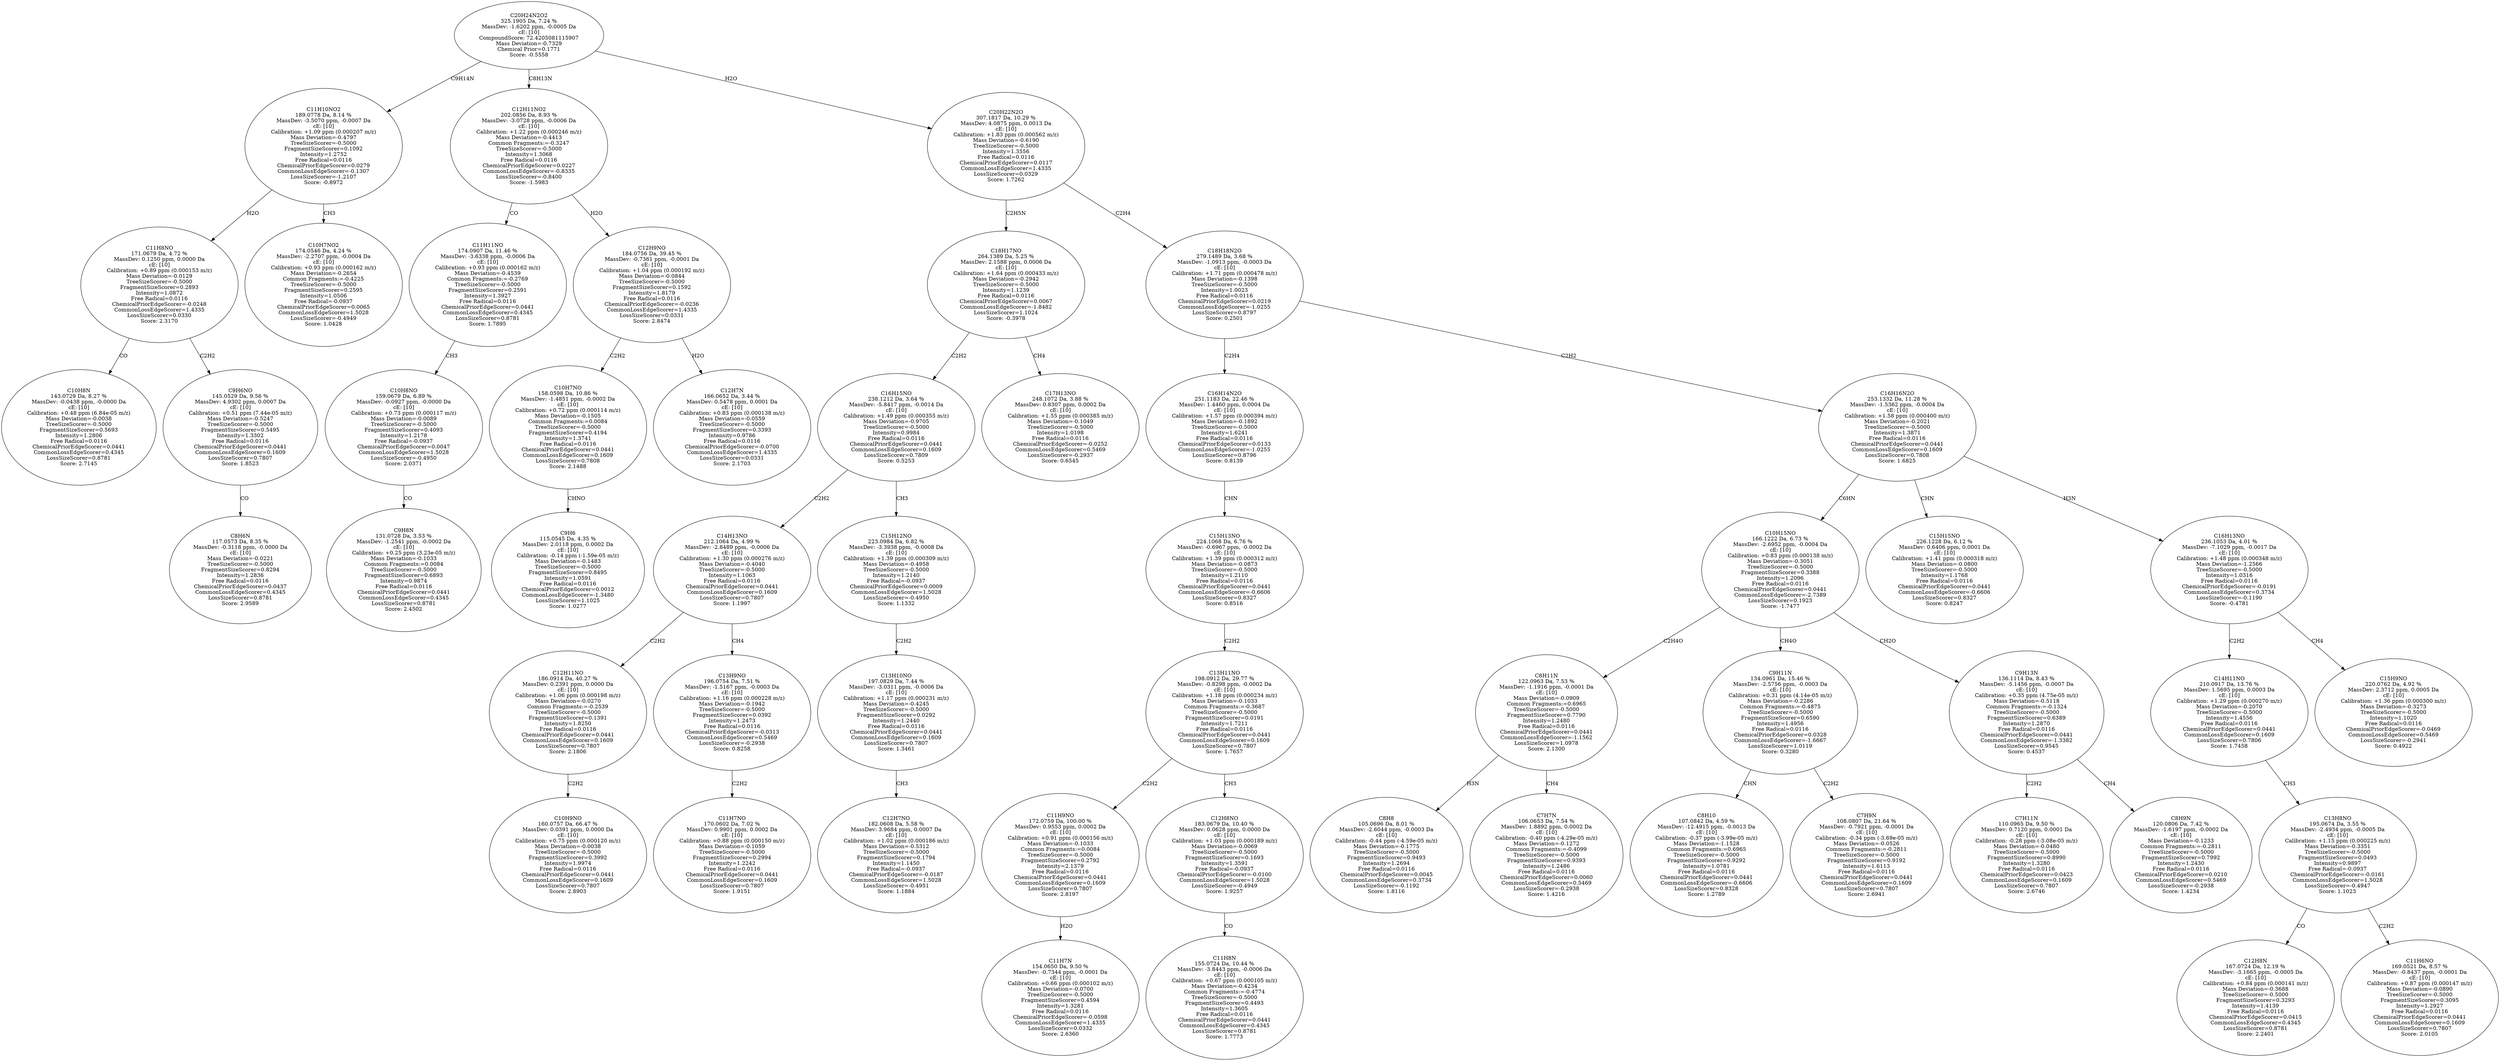 strict digraph {
v1 [label="C10H8N\n143.0729 Da, 8.27 %\nMassDev: -0.0438 ppm, -0.0000 Da\ncE: [10]\nCalibration: +0.48 ppm (6.84e-05 m/z)\nMass Deviation=-0.0038\nTreeSizeScorer=-0.5000\nFragmentSizeScorer=0.5693\nIntensity=1.2806\nFree Radical=0.0116\nChemicalPriorEdgeScorer=0.0441\nCommonLossEdgeScorer=0.4345\nLossSizeScorer=0.8781\nScore: 2.7145"];
v2 [label="C8H6N\n117.0573 Da, 8.35 %\nMassDev: -0.3118 ppm, -0.0000 Da\ncE: [10]\nMass Deviation=-0.0221\nTreeSizeScorer=-0.5000\nFragmentSizeScorer=0.8294\nIntensity=1.2836\nFree Radical=0.0116\nChemicalPriorEdgeScorer=0.0437\nCommonLossEdgeScorer=0.4345\nLossSizeScorer=0.8781\nScore: 2.9589"];
v3 [label="C9H6NO\n145.0529 Da, 9.56 %\nMassDev: 4.9302 ppm, 0.0007 Da\ncE: [10]\nCalibration: +0.51 ppm (7.44e-05 m/z)\nMass Deviation=-0.5247\nTreeSizeScorer=-0.5000\nFragmentSizeScorer=0.5495\nIntensity=1.3302\nFree Radical=0.0116\nChemicalPriorEdgeScorer=0.0441\nCommonLossEdgeScorer=0.1609\nLossSizeScorer=0.7807\nScore: 1.8523"];
v4 [label="C11H8NO\n171.0679 Da, 4.72 %\nMassDev: 0.1250 ppm, 0.0000 Da\ncE: [10]\nCalibration: +0.89 ppm (0.000153 m/z)\nMass Deviation=-0.0129\nTreeSizeScorer=-0.5000\nFragmentSizeScorer=0.2893\nIntensity=1.0872\nFree Radical=0.0116\nChemicalPriorEdgeScorer=-0.0248\nCommonLossEdgeScorer=1.4335\nLossSizeScorer=0.0330\nScore: 2.3170"];
v5 [label="C10H7NO2\n174.0546 Da, 4.24 %\nMassDev: -2.2707 ppm, -0.0004 Da\ncE: [10]\nCalibration: +0.93 ppm (0.000162 m/z)\nMass Deviation=-0.2654\nCommon Fragments:=-0.4225\nTreeSizeScorer=-0.5000\nFragmentSizeScorer=0.2595\nIntensity=1.0506\nFree Radical=-0.0937\nChemicalPriorEdgeScorer=0.0065\nCommonLossEdgeScorer=1.5028\nLossSizeScorer=-0.4949\nScore: 1.0428"];
v6 [label="C11H10NO2\n189.0778 Da, 8.14 %\nMassDev: -3.5070 ppm, -0.0007 Da\ncE: [10]\nCalibration: +1.09 ppm (0.000207 m/z)\nMass Deviation=-0.4797\nTreeSizeScorer=-0.5000\nFragmentSizeScorer=0.1092\nIntensity=1.2752\nFree Radical=0.0116\nChemicalPriorEdgeScorer=0.0279\nCommonLossEdgeScorer=-0.1307\nLossSizeScorer=-1.2107\nScore: -0.8972"];
v7 [label="C9H8N\n131.0728 Da, 3.53 %\nMassDev: -1.2541 ppm, -0.0002 Da\ncE: [10]\nCalibration: +0.25 ppm (3.23e-05 m/z)\nMass Deviation=-0.1033\nCommon Fragments:=0.0084\nTreeSizeScorer=-0.5000\nFragmentSizeScorer=0.6893\nIntensity=0.9874\nFree Radical=0.0116\nChemicalPriorEdgeScorer=0.0441\nCommonLossEdgeScorer=0.4345\nLossSizeScorer=0.8781\nScore: 2.4502"];
v8 [label="C10H8NO\n159.0679 Da, 6.89 %\nMassDev: -0.0927 ppm, -0.0000 Da\ncE: [10]\nCalibration: +0.73 ppm (0.000117 m/z)\nMass Deviation=-0.0089\nTreeSizeScorer=-0.5000\nFragmentSizeScorer=0.4093\nIntensity=1.2178\nFree Radical=-0.0937\nChemicalPriorEdgeScorer=0.0047\nCommonLossEdgeScorer=1.5028\nLossSizeScorer=-0.4950\nScore: 2.0371"];
v9 [label="C11H11NO\n174.0907 Da, 11.46 %\nMassDev: -3.6338 ppm, -0.0006 Da\ncE: [10]\nCalibration: +0.93 ppm (0.000162 m/z)\nMass Deviation=-0.4539\nCommon Fragments:=-0.2769\nTreeSizeScorer=-0.5000\nFragmentSizeScorer=0.2591\nIntensity=1.3927\nFree Radical=0.0116\nChemicalPriorEdgeScorer=0.0441\nCommonLossEdgeScorer=0.4345\nLossSizeScorer=0.8781\nScore: 1.7895"];
v10 [label="C9H6\n115.0545 Da, 4.35 %\nMassDev: 2.0118 ppm, 0.0002 Da\ncE: [10]\nCalibration: -0.14 ppm (-1.59e-05 m/z)\nMass Deviation=-0.1483\nTreeSizeScorer=-0.5000\nFragmentSizeScorer=0.8495\nIntensity=1.0591\nFree Radical=0.0116\nChemicalPriorEdgeScorer=0.0012\nCommonLossEdgeScorer=-1.3480\nLossSizeScorer=1.1025\nScore: 1.0277"];
v11 [label="C10H7NO\n158.0598 Da, 10.86 %\nMassDev: -1.4851 ppm, -0.0002 Da\ncE: [10]\nCalibration: +0.72 ppm (0.000114 m/z)\nMass Deviation=-0.1505\nCommon Fragments:=0.0084\nTreeSizeScorer=-0.5000\nFragmentSizeScorer=0.4194\nIntensity=1.3741\nFree Radical=0.0116\nChemicalPriorEdgeScorer=0.0441\nCommonLossEdgeScorer=0.1609\nLossSizeScorer=0.7808\nScore: 2.1488"];
v12 [label="C12H7N\n166.0652 Da, 3.44 %\nMassDev: 0.5478 ppm, 0.0001 Da\ncE: [10]\nCalibration: +0.83 ppm (0.000138 m/z)\nMass Deviation=-0.0559\nTreeSizeScorer=-0.5000\nFragmentSizeScorer=0.3393\nIntensity=0.9786\nFree Radical=0.0116\nChemicalPriorEdgeScorer=-0.0700\nCommonLossEdgeScorer=1.4335\nLossSizeScorer=0.0331\nScore: 2.1703"];
v13 [label="C12H9NO\n184.0756 Da, 39.45 %\nMassDev: -0.7361 ppm, -0.0001 Da\ncE: [10]\nCalibration: +1.04 ppm (0.000192 m/z)\nMass Deviation=-0.0844\nTreeSizeScorer=-0.5000\nFragmentSizeScorer=0.1592\nIntensity=1.8179\nFree Radical=0.0116\nChemicalPriorEdgeScorer=-0.0236\nCommonLossEdgeScorer=1.4335\nLossSizeScorer=0.0331\nScore: 2.8474"];
v14 [label="C12H11NO2\n202.0856 Da, 8.93 %\nMassDev: -3.0728 ppm, -0.0006 Da\ncE: [10]\nCalibration: +1.22 ppm (0.000246 m/z)\nMass Deviation=-0.4413\nCommon Fragments:=-0.3247\nTreeSizeScorer=-0.5000\nIntensity=1.3068\nFree Radical=0.0116\nChemicalPriorEdgeScorer=0.0227\nCommonLossEdgeScorer=-0.8335\nLossSizeScorer=-0.8400\nScore: -1.5983"];
v15 [label="C10H9NO\n160.0757 Da, 66.47 %\nMassDev: 0.0391 ppm, 0.0000 Da\ncE: [10]\nCalibration: +0.75 ppm (0.000120 m/z)\nMass Deviation=-0.0038\nTreeSizeScorer=-0.5000\nFragmentSizeScorer=0.3992\nIntensity=1.9974\nFree Radical=0.0116\nChemicalPriorEdgeScorer=0.0441\nCommonLossEdgeScorer=0.1609\nLossSizeScorer=0.7807\nScore: 2.8903"];
v16 [label="C12H11NO\n186.0914 Da, 40.27 %\nMassDev: 0.2391 ppm, 0.0000 Da\ncE: [10]\nCalibration: +1.06 ppm (0.000198 m/z)\nMass Deviation=-0.0270\nCommon Fragments:=-0.2539\nTreeSizeScorer=-0.5000\nFragmentSizeScorer=0.1391\nIntensity=1.8250\nFree Radical=0.0116\nChemicalPriorEdgeScorer=0.0441\nCommonLossEdgeScorer=0.1609\nLossSizeScorer=0.7807\nScore: 2.1806"];
v17 [label="C11H7NO\n170.0602 Da, 7.02 %\nMassDev: 0.9901 ppm, 0.0002 Da\ncE: [10]\nCalibration: +0.88 ppm (0.000150 m/z)\nMass Deviation=-0.1059\nTreeSizeScorer=-0.5000\nFragmentSizeScorer=0.2994\nIntensity=1.2242\nFree Radical=0.0116\nChemicalPriorEdgeScorer=0.0441\nCommonLossEdgeScorer=0.1609\nLossSizeScorer=0.7807\nScore: 1.9151"];
v18 [label="C13H9NO\n196.0754 Da, 7.51 %\nMassDev: -1.5167 ppm, -0.0003 Da\ncE: [10]\nCalibration: +1.16 ppm (0.000228 m/z)\nMass Deviation=-0.1942\nTreeSizeScorer=-0.5000\nFragmentSizeScorer=0.0392\nIntensity=1.2473\nFree Radical=0.0116\nChemicalPriorEdgeScorer=-0.0313\nCommonLossEdgeScorer=0.5469\nLossSizeScorer=-0.2938\nScore: 0.8258"];
v19 [label="C14H13NO\n212.1064 Da, 4.99 %\nMassDev: -2.8489 ppm, -0.0006 Da\ncE: [10]\nCalibration: +1.30 ppm (0.000276 m/z)\nMass Deviation=-0.4040\nTreeSizeScorer=-0.5000\nIntensity=1.1063\nFree Radical=0.0116\nChemicalPriorEdgeScorer=0.0441\nCommonLossEdgeScorer=0.1609\nLossSizeScorer=0.7807\nScore: 1.1997"];
v20 [label="C12H7NO\n182.0608 Da, 5.58 %\nMassDev: 3.9684 ppm, 0.0007 Da\ncE: [10]\nCalibration: +1.02 ppm (0.000186 m/z)\nMass Deviation=-0.5312\nTreeSizeScorer=-0.5000\nFragmentSizeScorer=0.1794\nIntensity=1.1450\nFree Radical=-0.0937\nChemicalPriorEdgeScorer=-0.0187\nCommonLossEdgeScorer=1.5028\nLossSizeScorer=-0.4951\nScore: 1.1884"];
v21 [label="C13H10NO\n197.0829 Da, 7.44 %\nMassDev: -3.0311 ppm, -0.0006 Da\ncE: [10]\nCalibration: +1.17 ppm (0.000231 m/z)\nMass Deviation=-0.4245\nTreeSizeScorer=-0.5000\nFragmentSizeScorer=0.0292\nIntensity=1.2440\nFree Radical=0.0116\nChemicalPriorEdgeScorer=0.0441\nCommonLossEdgeScorer=0.1609\nLossSizeScorer=0.7807\nScore: 1.3461"];
v22 [label="C15H12NO\n223.0984 Da, 6.82 %\nMassDev: -3.3938 ppm, -0.0008 Da\ncE: [10]\nCalibration: +1.39 ppm (0.000309 m/z)\nMass Deviation=-0.4958\nTreeSizeScorer=-0.5000\nIntensity=1.2140\nFree Radical=-0.0937\nChemicalPriorEdgeScorer=0.0009\nCommonLossEdgeScorer=1.5028\nLossSizeScorer=-0.4950\nScore: 1.1332"];
v23 [label="C16H15NO\n238.1212 Da, 3.64 %\nMassDev: -5.8417 ppm, -0.0014 Da\ncE: [10]\nCalibration: +1.49 ppm (0.000355 m/z)\nMass Deviation=-0.9705\nTreeSizeScorer=-0.5000\nIntensity=0.9984\nFree Radical=0.0116\nChemicalPriorEdgeScorer=0.0441\nCommonLossEdgeScorer=0.1609\nLossSizeScorer=0.7809\nScore: 0.5253"];
v24 [label="C17H13NO\n248.1072 Da, 3.88 %\nMassDev: 0.8307 ppm, 0.0002 Da\ncE: [10]\nCalibration: +1.55 ppm (0.000385 m/z)\nMass Deviation=-0.1049\nTreeSizeScorer=-0.5000\nIntensity=1.0198\nFree Radical=0.0116\nChemicalPriorEdgeScorer=-0.0252\nCommonLossEdgeScorer=0.5469\nLossSizeScorer=-0.2937\nScore: 0.6545"];
v25 [label="C18H17NO\n264.1389 Da, 5.25 %\nMassDev: 2.1588 ppm, 0.0006 Da\ncE: [10]\nCalibration: +1.64 ppm (0.000433 m/z)\nMass Deviation=-0.2942\nTreeSizeScorer=-0.5000\nIntensity=1.1239\nFree Radical=0.0116\nChemicalPriorEdgeScorer=0.0067\nCommonLossEdgeScorer=-1.8482\nLossSizeScorer=1.1024\nScore: -0.3978"];
v26 [label="C11H7N\n154.0650 Da, 9.50 %\nMassDev: -0.7344 ppm, -0.0001 Da\ncE: [10]\nCalibration: +0.66 ppm (0.000102 m/z)\nMass Deviation=-0.0700\nTreeSizeScorer=-0.5000\nFragmentSizeScorer=0.4594\nIntensity=1.3281\nFree Radical=0.0116\nChemicalPriorEdgeScorer=-0.0598\nCommonLossEdgeScorer=1.4335\nLossSizeScorer=0.0332\nScore: 2.6360"];
v27 [label="C11H9NO\n172.0759 Da, 100.00 %\nMassDev: 0.9553 ppm, 0.0002 Da\ncE: [10]\nCalibration: +0.91 ppm (0.000156 m/z)\nMass Deviation=-0.1033\nCommon Fragments:=0.0084\nTreeSizeScorer=-0.5000\nFragmentSizeScorer=0.2792\nIntensity=2.1379\nFree Radical=0.0116\nChemicalPriorEdgeScorer=0.0441\nCommonLossEdgeScorer=0.1609\nLossSizeScorer=0.7807\nScore: 2.8197"];
v28 [label="C11H8N\n155.0724 Da, 10.44 %\nMassDev: -3.8443 ppm, -0.0006 Da\ncE: [10]\nCalibration: +0.67 ppm (0.000105 m/z)\nMass Deviation=-0.4234\nCommon Fragments:=-0.4774\nTreeSizeScorer=-0.5000\nFragmentSizeScorer=0.4493\nIntensity=1.3605\nFree Radical=0.0116\nChemicalPriorEdgeScorer=0.0441\nCommonLossEdgeScorer=0.4345\nLossSizeScorer=0.8781\nScore: 1.7773"];
v29 [label="C12H8NO\n183.0679 Da, 10.40 %\nMassDev: 0.0628 ppm, 0.0000 Da\ncE: [10]\nCalibration: +1.03 ppm (0.000189 m/z)\nMass Deviation=-0.0069\nTreeSizeScorer=-0.5000\nFragmentSizeScorer=0.1693\nIntensity=1.3591\nFree Radical=-0.0937\nChemicalPriorEdgeScorer=-0.0100\nCommonLossEdgeScorer=1.5028\nLossSizeScorer=-0.4949\nScore: 1.9257"];
v30 [label="C13H11NO\n198.0912 Da, 29.77 %\nMassDev: -0.8298 ppm, -0.0002 Da\ncE: [10]\nCalibration: +1.18 ppm (0.000234 m/z)\nMass Deviation=-0.1033\nCommon Fragments:=-0.3687\nTreeSizeScorer=-0.5000\nFragmentSizeScorer=0.0191\nIntensity=1.7211\nFree Radical=0.0116\nChemicalPriorEdgeScorer=0.0441\nCommonLossEdgeScorer=0.1609\nLossSizeScorer=0.7807\nScore: 1.7657"];
v31 [label="C15H13NO\n224.1068 Da, 6.76 %\nMassDev: -0.6967 ppm, -0.0002 Da\ncE: [10]\nCalibration: +1.39 ppm (0.000312 m/z)\nMass Deviation=-0.0873\nTreeSizeScorer=-0.5000\nIntensity=1.2110\nFree Radical=0.0116\nChemicalPriorEdgeScorer=0.0441\nCommonLossEdgeScorer=-0.6606\nLossSizeScorer=0.8327\nScore: 0.8516"];
v32 [label="C16H14N2O\n251.1183 Da, 22.46 %\nMassDev: 1.4460 ppm, 0.0004 Da\ncE: [10]\nCalibration: +1.57 ppm (0.000394 m/z)\nMass Deviation=-0.1892\nTreeSizeScorer=-0.5000\nIntensity=1.6241\nFree Radical=0.0116\nChemicalPriorEdgeScorer=0.0133\nCommonLossEdgeScorer=-1.0255\nLossSizeScorer=0.8796\nScore: 0.8139"];
v33 [label="C8H8\n105.0696 Da, 8.01 %\nMassDev: -2.6044 ppm, -0.0003 Da\ncE: [10]\nCalibration: -0.44 ppm (-4.59e-05 m/z)\nMass Deviation=-0.1775\nTreeSizeScorer=-0.5000\nFragmentSizeScorer=0.9493\nIntensity=1.2694\nFree Radical=0.0116\nChemicalPriorEdgeScorer=0.0045\nCommonLossEdgeScorer=0.3734\nLossSizeScorer=-0.1192\nScore: 1.8116"];
v34 [label="C7H7N\n106.0653 Da, 7.54 %\nMassDev: 1.8892 ppm, 0.0002 Da\ncE: [10]\nCalibration: -0.40 ppm (-4.29e-05 m/z)\nMass Deviation=-0.1272\nCommon Fragments:=-0.4099\nTreeSizeScorer=-0.5000\nFragmentSizeScorer=0.9393\nIntensity=1.2486\nFree Radical=0.0116\nChemicalPriorEdgeScorer=0.0060\nCommonLossEdgeScorer=0.5469\nLossSizeScorer=-0.2938\nScore: 1.4216"];
v35 [label="C8H11N\n122.0963 Da, 7.53 %\nMassDev: -1.1916 ppm, -0.0001 Da\ncE: [10]\nMass Deviation=-0.0909\nCommon Fragments:=0.6965\nTreeSizeScorer=-0.5000\nFragmentSizeScorer=0.7790\nIntensity=1.2480\nFree Radical=0.0116\nChemicalPriorEdgeScorer=0.0441\nCommonLossEdgeScorer=-1.1562\nLossSizeScorer=1.0978\nScore: 2.1300"];
v36 [label="C8H10\n107.0842 Da, 4.59 %\nMassDev: -12.4915 ppm, -0.0013 Da\ncE: [10]\nCalibration: -0.37 ppm (-3.99e-05 m/z)\nMass Deviation=-1.1528\nCommon Fragments:=0.6965\nTreeSizeScorer=-0.5000\nFragmentSizeScorer=0.9292\nIntensity=1.0781\nFree Radical=0.0116\nChemicalPriorEdgeScorer=0.0441\nCommonLossEdgeScorer=-0.6606\nLossSizeScorer=0.8328\nScore: 1.2789"];
v37 [label="C7H9N\n108.0807 Da, 21.64 %\nMassDev: -0.7921 ppm, -0.0001 Da\ncE: [10]\nCalibration: -0.34 ppm (-3.69e-05 m/z)\nMass Deviation=-0.0526\nCommon Fragments:=-0.2811\nTreeSizeScorer=-0.5000\nFragmentSizeScorer=0.9192\nIntensity=1.6113\nFree Radical=0.0116\nChemicalPriorEdgeScorer=0.0441\nCommonLossEdgeScorer=0.1609\nLossSizeScorer=0.7807\nScore: 2.6941"];
v38 [label="C9H11N\n134.0961 Da, 15.46 %\nMassDev: -2.5756 ppm, -0.0003 Da\ncE: [10]\nCalibration: +0.31 ppm (4.14e-05 m/z)\nMass Deviation=-0.2286\nCommon Fragments:=-0.4875\nTreeSizeScorer=-0.5000\nFragmentSizeScorer=0.6590\nIntensity=1.4956\nFree Radical=0.0116\nChemicalPriorEdgeScorer=0.0328\nCommonLossEdgeScorer=-1.6667\nLossSizeScorer=1.0119\nScore: 0.3280"];
v39 [label="C7H11N\n110.0965 Da, 9.50 %\nMassDev: 0.7120 ppm, 0.0001 Da\ncE: [10]\nCalibration: -0.28 ppm (-3.08e-05 m/z)\nMass Deviation=-0.0480\nTreeSizeScorer=-0.5000\nFragmentSizeScorer=0.8990\nIntensity=1.3280\nFree Radical=0.0116\nChemicalPriorEdgeScorer=0.0423\nCommonLossEdgeScorer=0.1609\nLossSizeScorer=0.7807\nScore: 2.6746"];
v40 [label="C8H9N\n120.0806 Da, 7.42 %\nMassDev: -1.6197 ppm, -0.0002 Da\ncE: [10]\nMass Deviation=-0.1233\nCommon Fragments:=-0.2811\nTreeSizeScorer=-0.5000\nFragmentSizeScorer=0.7992\nIntensity=1.2430\nFree Radical=0.0116\nChemicalPriorEdgeScorer=0.0210\nCommonLossEdgeScorer=0.5469\nLossSizeScorer=-0.2938\nScore: 1.4234"];
v41 [label="C9H13N\n136.1114 Da, 8.43 %\nMassDev: -5.1456 ppm, -0.0007 Da\ncE: [10]\nCalibration: +0.35 ppm (4.75e-05 m/z)\nMass Deviation=-0.5118\nCommon Fragments:=-0.1324\nTreeSizeScorer=-0.5000\nFragmentSizeScorer=0.6389\nIntensity=1.2870\nFree Radical=0.0116\nChemicalPriorEdgeScorer=0.0441\nCommonLossEdgeScorer=-1.3382\nLossSizeScorer=0.9545\nScore: 0.4537"];
v42 [label="C10H15NO\n166.1222 Da, 6.73 %\nMassDev: -2.6952 ppm, -0.0004 Da\ncE: [10]\nCalibration: +0.83 ppm (0.000138 m/z)\nMass Deviation=-0.3051\nTreeSizeScorer=-0.5000\nFragmentSizeScorer=0.3388\nIntensity=1.2096\nFree Radical=0.0116\nChemicalPriorEdgeScorer=0.0441\nCommonLossEdgeScorer=-2.7389\nLossSizeScorer=0.1923\nScore: -1.7477"];
v43 [label="C15H15NO\n226.1228 Da, 6.12 %\nMassDev: 0.6406 ppm, 0.0001 Da\ncE: [10]\nCalibration: +1.41 ppm (0.000318 m/z)\nMass Deviation=-0.0800\nTreeSizeScorer=-0.5000\nIntensity=1.1768\nFree Radical=0.0116\nChemicalPriorEdgeScorer=0.0441\nCommonLossEdgeScorer=-0.6606\nLossSizeScorer=0.8327\nScore: 0.8247"];
v44 [label="C12H8N\n167.0724 Da, 12.19 %\nMassDev: -3.1665 ppm, -0.0005 Da\ncE: [10]\nCalibration: +0.84 ppm (0.000141 m/z)\nMass Deviation=-0.3688\nTreeSizeScorer=-0.5000\nFragmentSizeScorer=0.3293\nIntensity=1.4139\nFree Radical=0.0116\nChemicalPriorEdgeScorer=0.0415\nCommonLossEdgeScorer=0.4345\nLossSizeScorer=0.8781\nScore: 2.2401"];
v45 [label="C11H6NO\n169.0521 Da, 8.57 %\nMassDev: -0.8437 ppm, -0.0001 Da\ncE: [10]\nCalibration: +0.87 ppm (0.000147 m/z)\nMass Deviation=-0.0890\nTreeSizeScorer=-0.5000\nFragmentSizeScorer=0.3095\nIntensity=1.2927\nFree Radical=0.0116\nChemicalPriorEdgeScorer=0.0441\nCommonLossEdgeScorer=0.1609\nLossSizeScorer=0.7807\nScore: 2.0105"];
v46 [label="C13H8NO\n195.0674 Da, 3.55 %\nMassDev: -2.4934 ppm, -0.0005 Da\ncE: [10]\nCalibration: +1.15 ppm (0.000225 m/z)\nMass Deviation=-0.3351\nTreeSizeScorer=-0.5000\nFragmentSizeScorer=0.0493\nIntensity=0.9897\nFree Radical=-0.0937\nChemicalPriorEdgeScorer=-0.0161\nCommonLossEdgeScorer=1.5028\nLossSizeScorer=-0.4947\nScore: 1.1023"];
v47 [label="C14H11NO\n210.0917 Da, 13.76 %\nMassDev: 1.5695 ppm, 0.0003 Da\ncE: [10]\nCalibration: +1.29 ppm (0.000270 m/z)\nMass Deviation=-0.2070\nTreeSizeScorer=-0.5000\nIntensity=1.4556\nFree Radical=0.0116\nChemicalPriorEdgeScorer=0.0441\nCommonLossEdgeScorer=0.1609\nLossSizeScorer=0.7806\nScore: 1.7458"];
v48 [label="C15H9NO\n220.0762 Da, 4.92 %\nMassDev: 2.3712 ppm, 0.0005 Da\ncE: [10]\nCalibration: +1.36 ppm (0.000300 m/z)\nMass Deviation=-0.3273\nTreeSizeScorer=-0.5000\nIntensity=1.1020\nFree Radical=0.0116\nChemicalPriorEdgeScorer=-0.0469\nCommonLossEdgeScorer=0.5469\nLossSizeScorer=-0.2941\nScore: 0.4922"];
v49 [label="C16H13NO\n236.1053 Da, 4.01 %\nMassDev: -7.1029 ppm, -0.0017 Da\ncE: [10]\nCalibration: +1.48 ppm (0.000348 m/z)\nMass Deviation=-1.2566\nTreeSizeScorer=-0.5000\nIntensity=1.0316\nFree Radical=0.0116\nChemicalPriorEdgeScorer=-0.0191\nCommonLossEdgeScorer=0.3734\nLossSizeScorer=-0.1190\nScore: -0.4781"];
v50 [label="C16H16N2O\n253.1332 Da, 11.28 %\nMassDev: -1.5362 ppm, -0.0004 Da\ncE: [10]\nCalibration: +1.58 ppm (0.000400 m/z)\nMass Deviation=-0.2021\nTreeSizeScorer=-0.5000\nIntensity=1.3871\nFree Radical=0.0116\nChemicalPriorEdgeScorer=0.0441\nCommonLossEdgeScorer=0.1609\nLossSizeScorer=0.7808\nScore: 1.6825"];
v51 [label="C18H18N2O\n279.1489 Da, 3.68 %\nMassDev: -1.0913 ppm, -0.0003 Da\ncE: [10]\nCalibration: +1.71 ppm (0.000478 m/z)\nMass Deviation=-0.1398\nTreeSizeScorer=-0.5000\nIntensity=1.0023\nFree Radical=0.0116\nChemicalPriorEdgeScorer=0.0219\nCommonLossEdgeScorer=-1.0255\nLossSizeScorer=0.8797\nScore: 0.2501"];
v52 [label="C20H22N2O\n307.1817 Da, 10.29 %\nMassDev: 4.0875 ppm, 0.0013 Da\ncE: [10]\nCalibration: +1.83 ppm (0.000562 m/z)\nMass Deviation=-0.6190\nTreeSizeScorer=-0.5000\nIntensity=1.3556\nFree Radical=0.0116\nChemicalPriorEdgeScorer=0.0117\nCommonLossEdgeScorer=1.4335\nLossSizeScorer=0.0329\nScore: 1.7262"];
v53 [label="C20H24N2O2\n325.1905 Da, 7.24 %\nMassDev: -1.6202 ppm, -0.0005 Da\ncE: [10]\nCompoundScore: 72.4205081115907\nMass Deviation=-0.7329\nChemical Prior=0.1771\nScore: -0.5558"];
v4 -> v1 [label="CO"];
v3 -> v2 [label="CO"];
v4 -> v3 [label="C2H2"];
v6 -> v4 [label="H2O"];
v6 -> v5 [label="CH3"];
v53 -> v6 [label="C9H14N"];
v8 -> v7 [label="CO"];
v9 -> v8 [label="CH3"];
v14 -> v9 [label="CO"];
v11 -> v10 [label="CHNO"];
v13 -> v11 [label="C2H2"];
v13 -> v12 [label="H2O"];
v14 -> v13 [label="H2O"];
v53 -> v14 [label="C8H13N"];
v16 -> v15 [label="C2H2"];
v19 -> v16 [label="C2H2"];
v18 -> v17 [label="C2H2"];
v19 -> v18 [label="CH4"];
v23 -> v19 [label="C2H2"];
v21 -> v20 [label="CH3"];
v22 -> v21 [label="C2H2"];
v23 -> v22 [label="CH3"];
v25 -> v23 [label="C2H2"];
v25 -> v24 [label="CH4"];
v52 -> v25 [label="C2H5N"];
v27 -> v26 [label="H2O"];
v30 -> v27 [label="C2H2"];
v29 -> v28 [label="CO"];
v30 -> v29 [label="CH3"];
v31 -> v30 [label="C2H2"];
v32 -> v31 [label="CHN"];
v51 -> v32 [label="C2H4"];
v35 -> v33 [label="H3N"];
v35 -> v34 [label="CH4"];
v42 -> v35 [label="C2H4O"];
v38 -> v36 [label="CHN"];
v38 -> v37 [label="C2H2"];
v42 -> v38 [label="CH4O"];
v41 -> v39 [label="C2H2"];
v41 -> v40 [label="CH4"];
v42 -> v41 [label="CH2O"];
v50 -> v42 [label="C6HN"];
v50 -> v43 [label="CHN"];
v46 -> v44 [label="CO"];
v46 -> v45 [label="C2H2"];
v47 -> v46 [label="CH3"];
v49 -> v47 [label="C2H2"];
v49 -> v48 [label="CH4"];
v50 -> v49 [label="H3N"];
v51 -> v50 [label="C2H2"];
v52 -> v51 [label="C2H4"];
v53 -> v52 [label="H2O"];
}